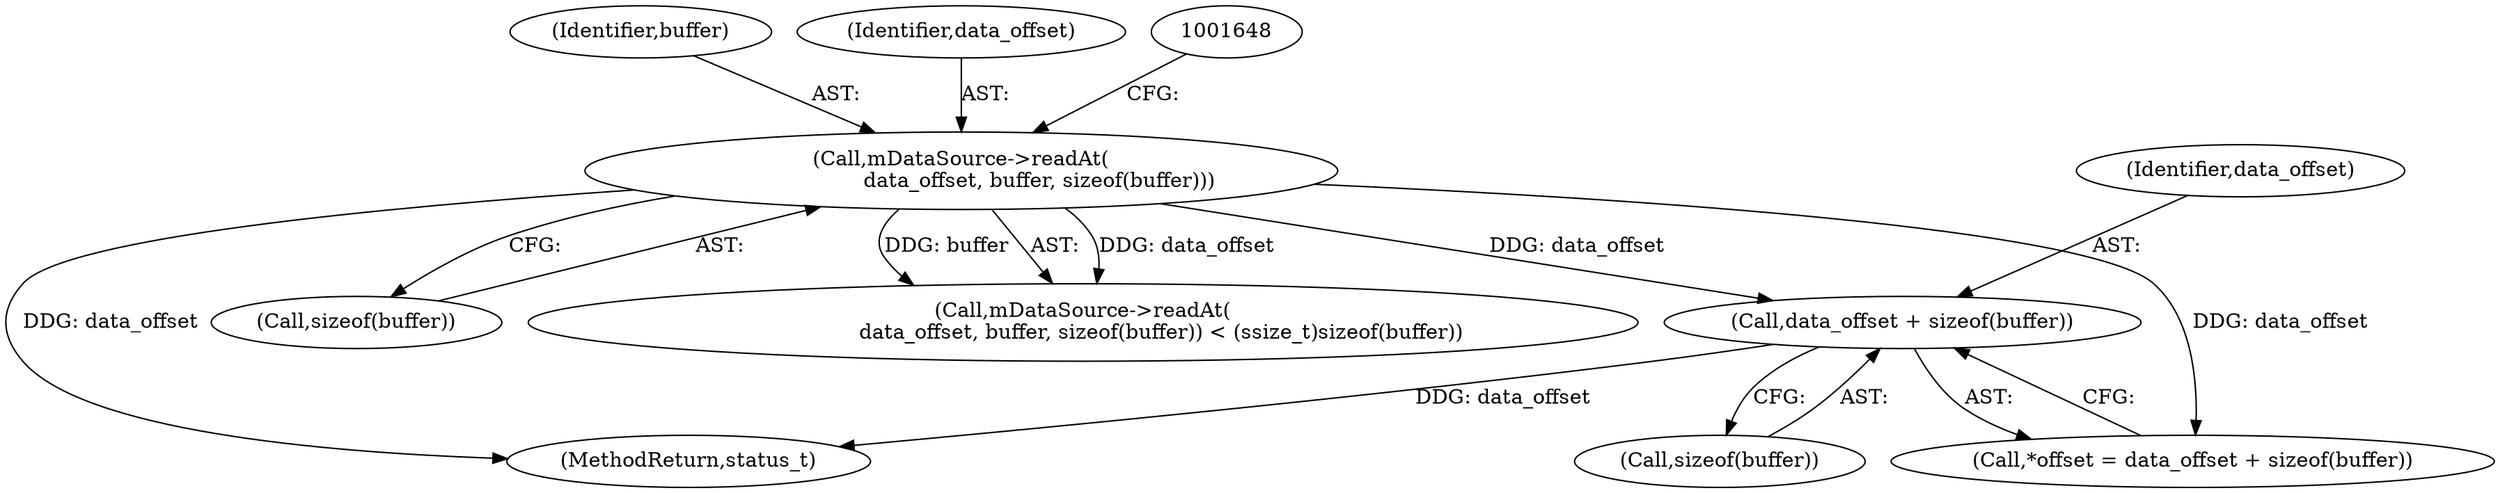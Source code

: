 digraph "0_Android_463a6f807e187828442949d1924e143cf07778c6@API" {
"1001725" [label="(Call,data_offset + sizeof(buffer))"];
"1001642" [label="(Call,mDataSource->readAt(\n                        data_offset, buffer, sizeof(buffer)))"];
"1001644" [label="(Identifier,buffer)"];
"1001722" [label="(Call,*offset = data_offset + sizeof(buffer))"];
"1001726" [label="(Identifier,data_offset)"];
"1001642" [label="(Call,mDataSource->readAt(\n                        data_offset, buffer, sizeof(buffer)))"];
"1001645" [label="(Call,sizeof(buffer))"];
"1001725" [label="(Call,data_offset + sizeof(buffer))"];
"1001641" [label="(Call,mDataSource->readAt(\n                        data_offset, buffer, sizeof(buffer)) < (ssize_t)sizeof(buffer))"];
"1002918" [label="(MethodReturn,status_t)"];
"1001643" [label="(Identifier,data_offset)"];
"1001727" [label="(Call,sizeof(buffer))"];
"1001725" -> "1001722"  [label="AST: "];
"1001725" -> "1001727"  [label="CFG: "];
"1001726" -> "1001725"  [label="AST: "];
"1001727" -> "1001725"  [label="AST: "];
"1001722" -> "1001725"  [label="CFG: "];
"1001725" -> "1002918"  [label="DDG: data_offset"];
"1001642" -> "1001725"  [label="DDG: data_offset"];
"1001642" -> "1001641"  [label="AST: "];
"1001642" -> "1001645"  [label="CFG: "];
"1001643" -> "1001642"  [label="AST: "];
"1001644" -> "1001642"  [label="AST: "];
"1001645" -> "1001642"  [label="AST: "];
"1001648" -> "1001642"  [label="CFG: "];
"1001642" -> "1002918"  [label="DDG: data_offset"];
"1001642" -> "1001641"  [label="DDG: data_offset"];
"1001642" -> "1001641"  [label="DDG: buffer"];
"1001642" -> "1001722"  [label="DDG: data_offset"];
}

